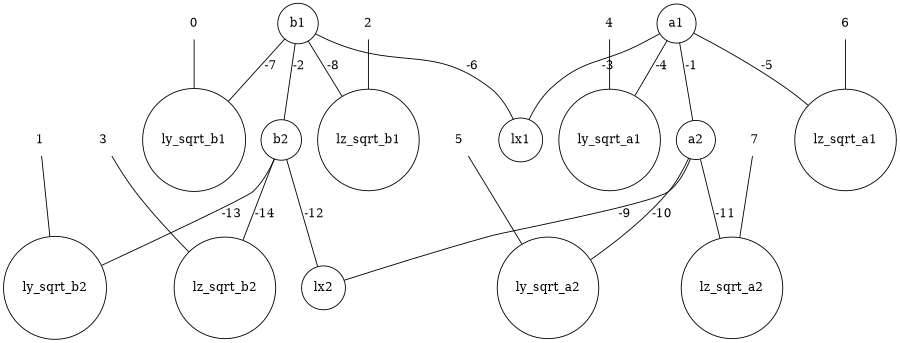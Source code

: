 graph "weight.net" {
	size="6,5"
	node [shape=circle]
	a1
	b1
	a2
	b2
	lx1
	lx2
	ly_sqrt_a1
	ly_sqrt_b1
	ly_sqrt_a2
	ly_sqrt_b2
	lz_sqrt_a1
	lz_sqrt_b1
	lz_sqrt_a2
	lz_sqrt_b2
	node [shape=plaintext]
	4
	0
	5
	1
	6
	2
	7
	3
	b2 -- lz_sqrt_b2 [label=-14]
	b2 -- ly_sqrt_b2 [label=-13]
	b2 -- lx2 [label=-12]
	a2 -- lz_sqrt_a2 [label=-11]
	a2 -- ly_sqrt_a2 [label=-10]
	a2 -- lx2 [label=-9]
	b1 -- lz_sqrt_b1 [label=-8]
	b1 -- ly_sqrt_b1 [label=-7]
	b1 -- lx1 [label=-6]
	a1 -- lz_sqrt_a1 [label=-5]
	a1 -- ly_sqrt_a1 [label=-4]
	a1 -- lx1 [label=-3]
	b1 -- b2 [label=-2]
	a1 -- a2 [label=-1]
	4 -- ly_sqrt_a1
	0 -- ly_sqrt_b1
	5 -- ly_sqrt_a2
	1 -- ly_sqrt_b2
	6 -- lz_sqrt_a1
	2 -- lz_sqrt_b1
	7 -- lz_sqrt_a2
	3 -- lz_sqrt_b2
}
